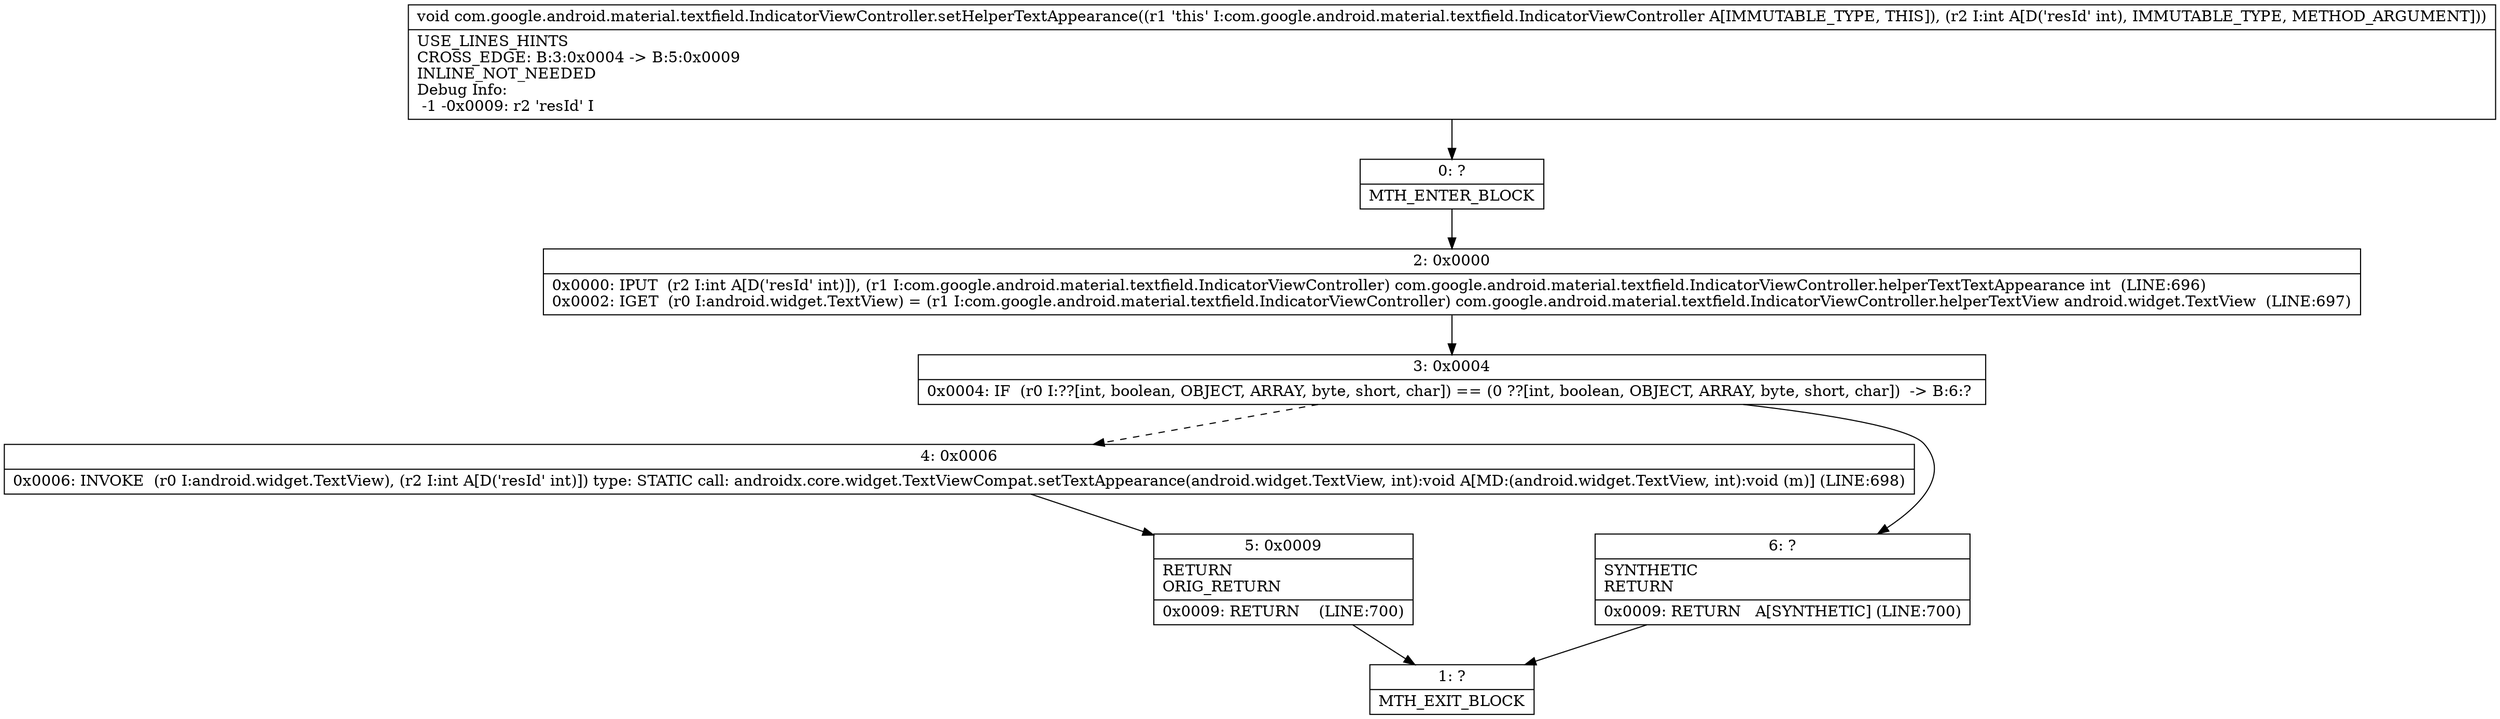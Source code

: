 digraph "CFG forcom.google.android.material.textfield.IndicatorViewController.setHelperTextAppearance(I)V" {
Node_0 [shape=record,label="{0\:\ ?|MTH_ENTER_BLOCK\l}"];
Node_2 [shape=record,label="{2\:\ 0x0000|0x0000: IPUT  (r2 I:int A[D('resId' int)]), (r1 I:com.google.android.material.textfield.IndicatorViewController) com.google.android.material.textfield.IndicatorViewController.helperTextTextAppearance int  (LINE:696)\l0x0002: IGET  (r0 I:android.widget.TextView) = (r1 I:com.google.android.material.textfield.IndicatorViewController) com.google.android.material.textfield.IndicatorViewController.helperTextView android.widget.TextView  (LINE:697)\l}"];
Node_3 [shape=record,label="{3\:\ 0x0004|0x0004: IF  (r0 I:??[int, boolean, OBJECT, ARRAY, byte, short, char]) == (0 ??[int, boolean, OBJECT, ARRAY, byte, short, char])  \-\> B:6:? \l}"];
Node_4 [shape=record,label="{4\:\ 0x0006|0x0006: INVOKE  (r0 I:android.widget.TextView), (r2 I:int A[D('resId' int)]) type: STATIC call: androidx.core.widget.TextViewCompat.setTextAppearance(android.widget.TextView, int):void A[MD:(android.widget.TextView, int):void (m)] (LINE:698)\l}"];
Node_5 [shape=record,label="{5\:\ 0x0009|RETURN\lORIG_RETURN\l|0x0009: RETURN    (LINE:700)\l}"];
Node_1 [shape=record,label="{1\:\ ?|MTH_EXIT_BLOCK\l}"];
Node_6 [shape=record,label="{6\:\ ?|SYNTHETIC\lRETURN\l|0x0009: RETURN   A[SYNTHETIC] (LINE:700)\l}"];
MethodNode[shape=record,label="{void com.google.android.material.textfield.IndicatorViewController.setHelperTextAppearance((r1 'this' I:com.google.android.material.textfield.IndicatorViewController A[IMMUTABLE_TYPE, THIS]), (r2 I:int A[D('resId' int), IMMUTABLE_TYPE, METHOD_ARGUMENT]))  | USE_LINES_HINTS\lCROSS_EDGE: B:3:0x0004 \-\> B:5:0x0009\lINLINE_NOT_NEEDED\lDebug Info:\l  \-1 \-0x0009: r2 'resId' I\l}"];
MethodNode -> Node_0;Node_0 -> Node_2;
Node_2 -> Node_3;
Node_3 -> Node_4[style=dashed];
Node_3 -> Node_6;
Node_4 -> Node_5;
Node_5 -> Node_1;
Node_6 -> Node_1;
}

